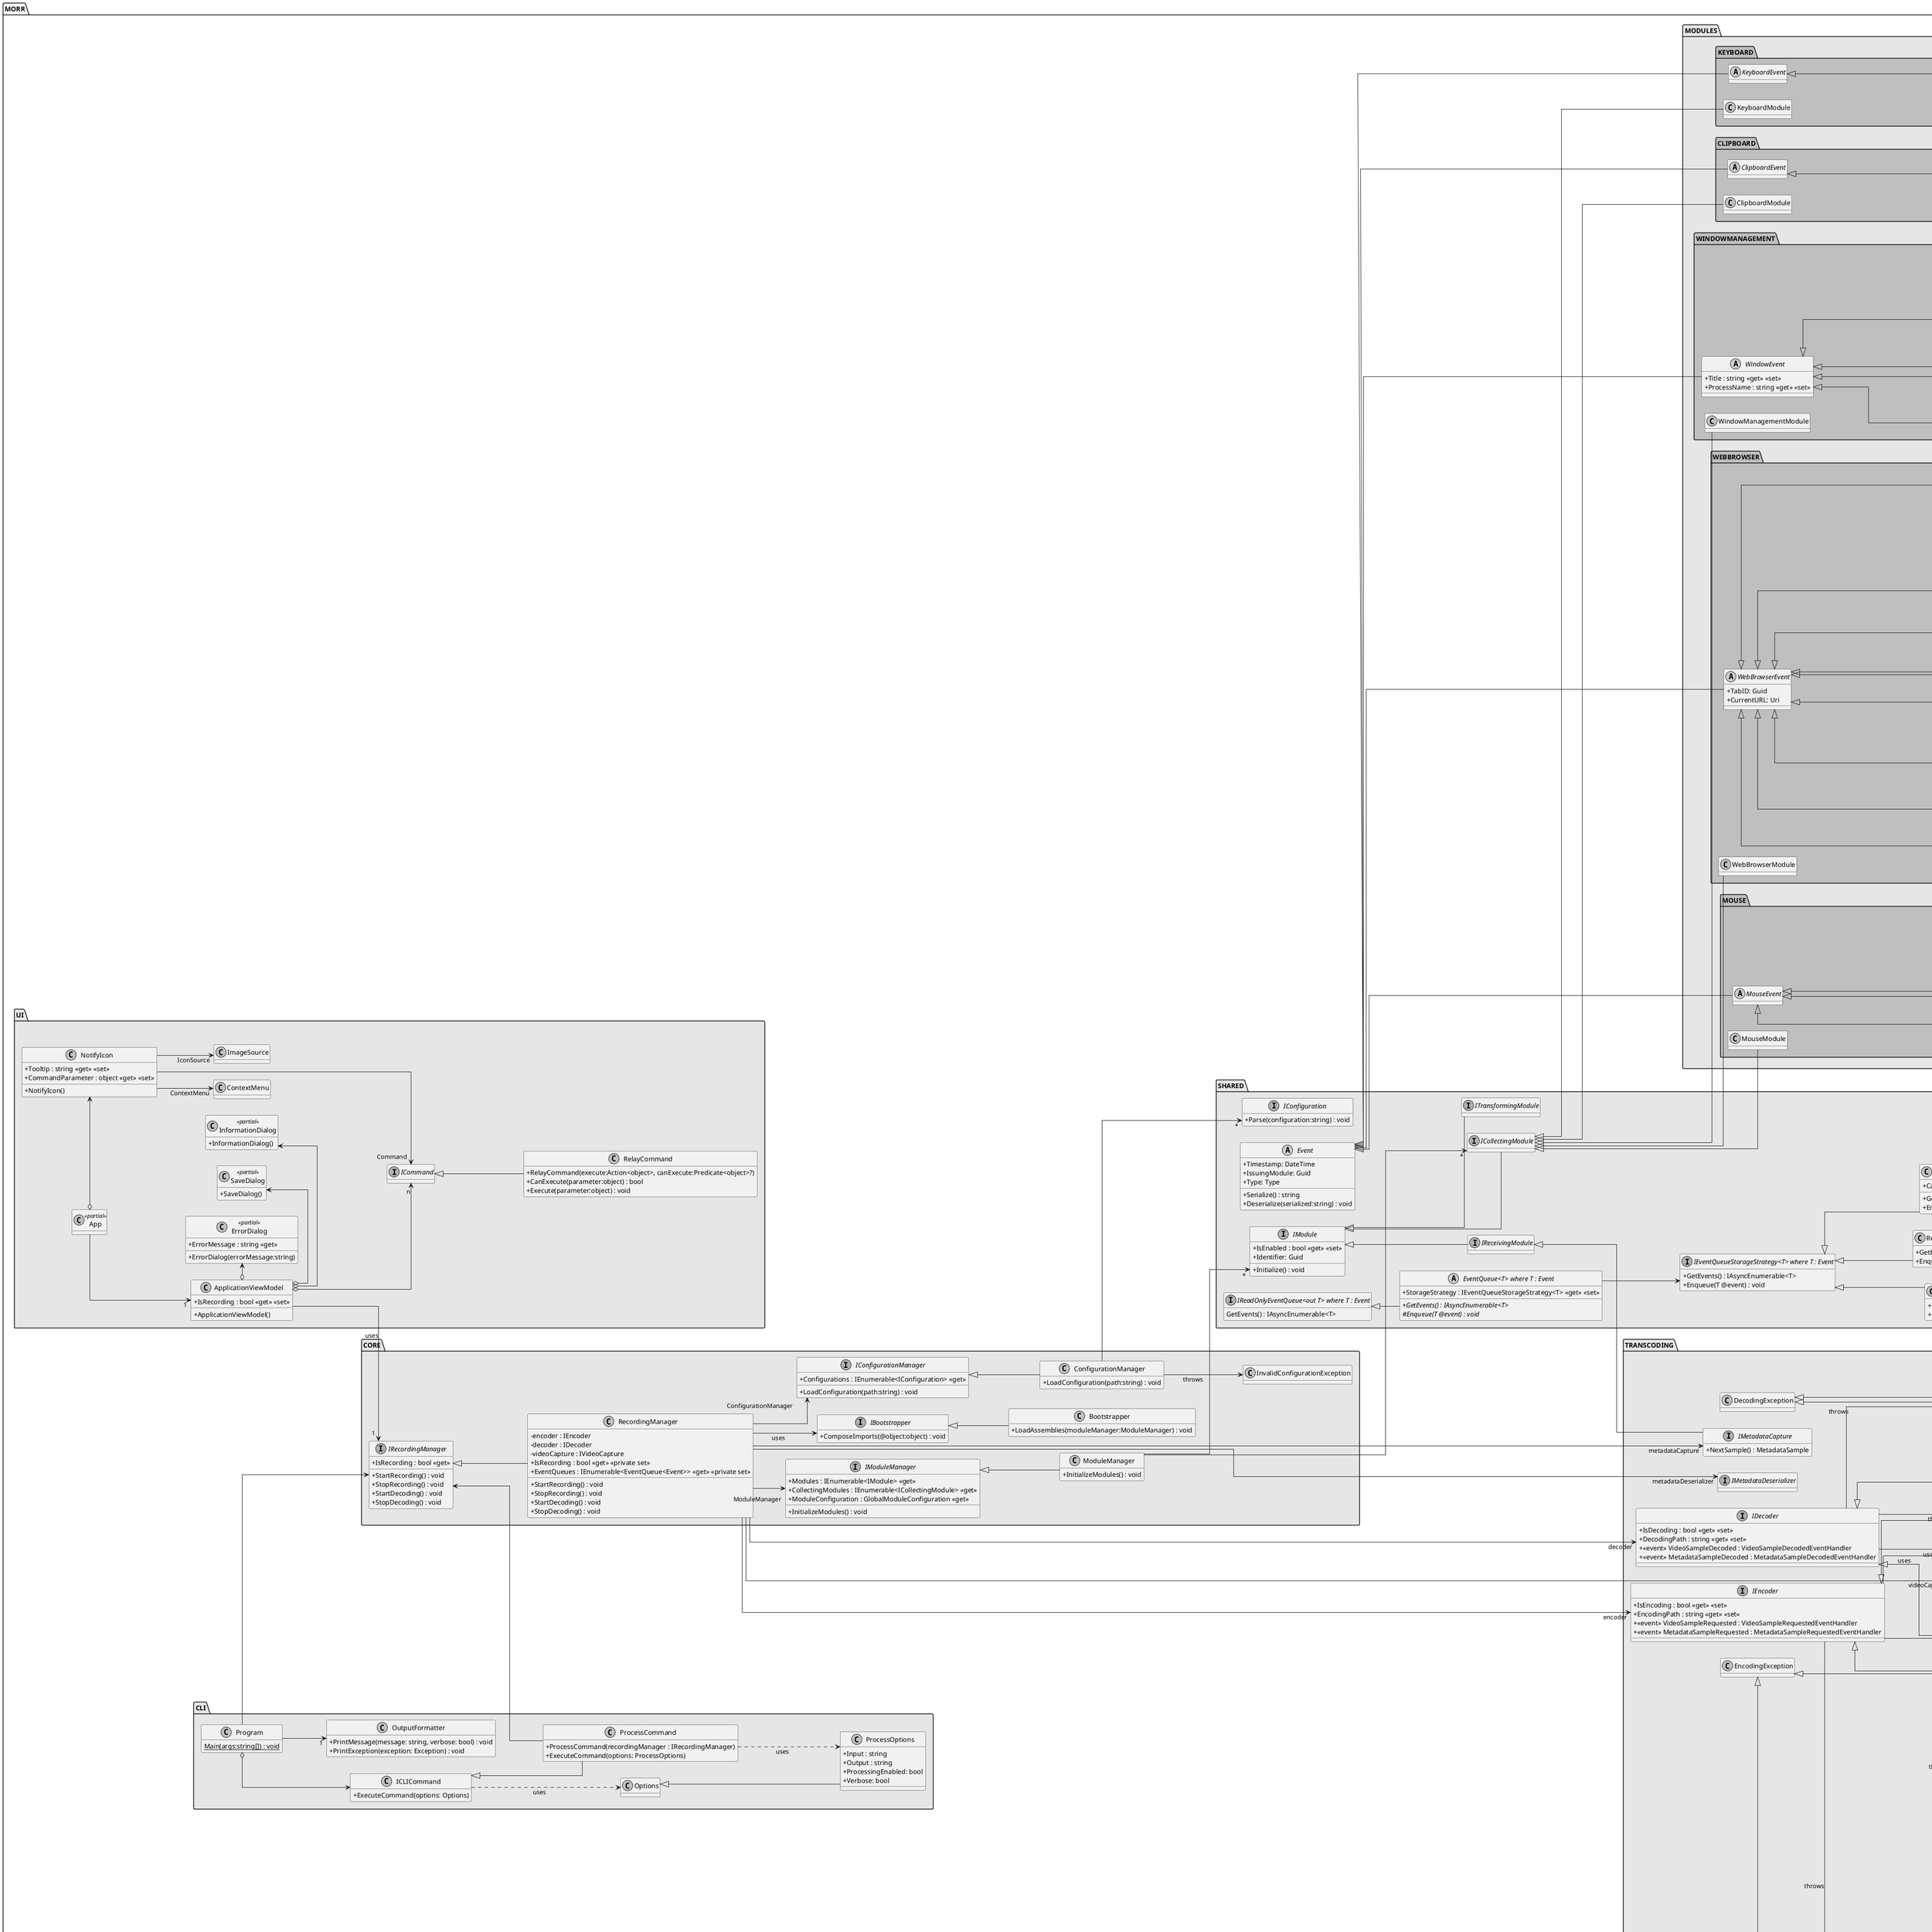 @startuml MORR
skinparam monochrome true
skinparam linetype ortho
skinparam classAttributeIconSize 0

left to right direction
hide empty fields

package "MORR" {
    !startsub TRANSCODING
    package "TRANSCODING" #E6E6E6 {
        package "MPEG" #BFBFBF {
            class MPEGDecoder {

            }

            class MPEGEncoder {

            }

            class DesktopCapture {
                + <<creates>> DesktopCapture(device: IDirect3DDevice, item: GraphicsCaptureItem, size: SizeInt32)
            }

            class CaptureHelper <<static>> {
                + <<static>> CanCreateItemWithoutPicker: bool
                + <<static>> CreateItemForMonitor(hmon: IntPtr) : GraphicsCaptureItem
            }

            class Direct3D11Helpers <<static>> {
                + <<static>> CreateDevice(useWARP: bool) : IDirect3DDevice
                ~ <<static>> CreateDirect3DSufaceFromSharpDXTexture(texture: Texture2D) : IDirect3DSurface
                ~ <<static>> CreateSharpDXDevice(device: IDirect3DDevice) : Device
                ~ <<static>> CreateSharpDXTexture2D(surface: IDirect3DSurface) : Texture2D
            }

            class MonitorInfo {
                + IsPrimary: bool
                + ScreenSize: Vector2
                + DeviceName: string
                + Hmon: IntPtr
                + MonitorArea: Rect
                + WorkArea: Rect
            }

            class MonitorInfoEx {
                + Size: int
                + Flags: uint
                + DeviceName: string
                + WorkArea: Rect
                + Monitor: Rect
            }

            class MonitorEnumerationHelper <<static>> {
                + <<static>> GetMonitors() : IEnumerable<MonitorInfo>
            }
        }

        package "CSV" #BFBFBF {
            class CSVDecoder {

            }

            class CSVEncoder {

            }
        } 

        class CaptureException {
        
        }

        class VideoCaptureException {

        }

        interface IMetadataCapture {
            + NextSample() : MetadataSample
        }

        interface IMetadataDeserializer {

        }
        
        interface IVideoCapture {
            + NextSample() : VideoSample
        }

        abstract class MetadataSample {

        }

        abstract class VideoSample {

        }

        class VideoDecodingException {

        }

        class MetadataDecodingException {

        }

        class VideoEncodingException {

        }

        class MetadataEncodingException {

        }

        class DecodingException {

        }

        class EncodingException {

        }

        interface IDecoder {
            + IsDecoding : bool <<get>> <<set>>
            + DecodingPath : string <<get>> <<set>>
            + <<event>> VideoSampleDecoded : VideoSampleDecodedEventHandler 
            + <<event>> MetadataSampleDecoded : MetadataSampleDecodedEventHandler 
        }
    
        interface IEncoder {
            + IsEncoding : bool <<get>> <<set>>
            + EncodingPath : string <<get>> <<set>>
            + <<event>> VideoSampleRequested : VideoSampleRequestedEventHandler 
            + <<event>> MetadataSampleRequested : MetadataSampleRequestedEventHandler 
        }

        class DecodingException {

        }

        class EncodingException {

        }
    }
    !endsub

    !startsub CORE
    package "CORE" #E6E6E6 {
        class RecordingManager {
            - encoder : IEncoder
            - decoder : IDecoder
            - videoCapture : IVideoCapture
            + IsRecording : bool <<get>> <<private set>>
            + EventQueues : IEnumerable<EventQueue<Event>> <<get>> <<private set>>
            + StartRecording() : void
            + StopRecording() : void
            + StartDecoding() : void
            + StopDecoding() : void
        }

        interface IRecordingManager {
            + IsRecording : bool <<get>>
            + StartRecording() : void
            + StopRecording() : void
            + StartDecoding() : void
            + StopDecoding() : void
        }

        class ModuleManager {
            + InitializeModules() : void
        }
        interface IModuleManager {
            + Modules : IEnumerable<IModule> <<get>>
            + CollectingModules : IEnumerable<ICollectingModule> <<get>>
            + ModuleConfiguration : GlobalModuleConfiguration <<get>>
            + InitializeModules() : void
        }

        class Bootstrapper {
            + LoadAssemblies(moduleManager:ModuleManager) : void
        }

        interface IBootstrapper {
            + ComposeImports(@object:object) : void
        }

        class ConfigurationManager {
            + LoadConfiguration(path:string) : void
        }
        interface IConfigurationManager {
            + LoadConfiguration(path:string) : void
            + Configurations : IEnumerable<IConfiguration> <<get>>
        }

        class InvalidConfigurationException {

        }
    }
    !endsub

    !startsub UI
    package "UI" #E6E6E6 {
        class ErrorDialog <<partial>> {
            + ErrorDialog(errorMessage:string)
            + ErrorMessage : string <<get>>
        }

        class InformationDialog <<partial>> {
            + InformationDialog()
        }

        class SaveDialog <<partial>> {
            + SaveDialog()
        }

        class ApplicationViewModel {
            + ApplicationViewModel()
            + IsRecording : bool <<get>> <<set>>
        }
        
        class NotifyIcon {
            + NotifyIcon()
            + Tooltip : string <<get>> <<set>>
            + CommandParameter : object <<get>> <<set>>
        }
        
        class RelayCommand {
            + RelayCommand(execute:Action<object>, canExecute:Predicate<object>?)
            + CanExecute(parameter:object) : bool
            + Execute(parameter:object) : void
        }

        interface ICommand {

        }

        class ContextMenu {

        }

        class ImageSource {

        }

        class App <<partial>> {

        }        
    }
    !endsub

    !startsub CLI
    package "CLI" #E6E6E6 {
        class Program {
            {static} Main(args:string[]) : void
        }
        
        class Options {

        }

        class ICLICommand {
            + ExecuteCommand(options: Options)
        }

        class ProcessOptions {
            + Input : string
            + Output : string
            + ProcessingEnabled: bool
            + Verbose: bool
        }
    
        class OutputFormatter {
            + PrintMessage(message: string, verbose: bool) : void
            + PrintException(exception: Exception) : void
        }
    
        class ProcessCommand {
            + ProcessCommand(recordingManager : IRecordingManager)
            + ExecuteCommand(options: ProcessOptions)
        }
    }
    !endsub

    package "MODULES" #E6E6E6 {
        !startsub MODULES_CLIPBOARD
        package "CLIPBOARD" #BFBFBF {
            class ClipboardModule {
            
            }

            abstract class ClipboardEvent {
            
            }

            class ClipBoardInteractEvent {
                + Text : string <<get>> <<set>>
            }

            enum InteractionType {
                CLEAR
                COPY
                CUT
                PASTE
            }
        }
        !endsub

        !startsub MODULES_KEYBOARD
        package "KEYBOARD" #BFBFBF {
            class KeyboardModule {
            
            }

            abstract class KeyboardEvent {
            }
            
            class KeyBoardInteractEvent {
                + PressedKey: Key
            }
        }
        !endsub

        !startsub MODULES_MOUSE
        package "MOUSE" #BFBFBF {
            class MouseModule {
        
            }

            
            abstract class MouseEvent {
            }

            class MouseMoveEvent {
                + Movement: Vector2
            }

            enum MouseButton {
                LEFT,
                CENTER,
                RIGHT
            }

            enum MouseButtonState {

            }
            
            class MouseClickEvent {
                + HWnd: IntPtr
            }
            
            class MouseScrollEvent {
                + HWnd: IntPtr
                + ScrollAmount : short <<get>> <<set>>
            }
        }
        !endsub

        !startsub MODULES_WEBBROWSER
        package "WEBBROWSER" #BFBFBF {
            class WebBrowserModule {
        
            }

            class ButtonClickEvent {
                + Button : string <<get>> <<set>>
                + URL: Uri
            }
            
            class CloseTabEvent {
            }
            
            class FileDownloadEvent {
                + MIMEType : string <<get>> <<set>>
                + FileURL: Uri
            }
            
            class HoverEvent {
                + HoveredElement : string <<get>> <<set>>
            }
            class NavigationEvent {
            }
            
            class OpenTabEvent {
            }
            
            class SwitchTabEvent {
                + NewTabID: Guid
            }
            
            class TextInputEvent {
                + InputtedText : string <<get>> <<set>>
                + Textbox : string <<get>> <<set>>
            }
            
            class TextSelectionEvent {
                + SelectedText : string <<get>> <<set>>
            }
            
            abstract class WebBrowserEvent {
                + TabID: Guid
                + CurrentURL: Uri
            }
        }
        !endsub

        !startsub MODULES_WINDOWMANAGEMENT
        package "WINDOWMANAGEMENT" #BFBFBF {
            class WindowManagementModule {
        
            }

            abstract class WindowEvent {
                + Title : string <<get>> <<set>>
                + ProcessName : string <<get>> <<set>>
            }
            
            class WindowFocusEvent {

            }

            class WindowMovementEvent {
                + OldLocation: Vector2
                + NewLocation: Vector2
            }

            class WindowResizingEvent {
                + OldSize: Size
                + NewSize: Size
            }

            class WindowStateChangedEvent {
                + State: WindowState
            }
        }
        !endsub
    }

    !startsub SHARED
    package "SHARED" #E6E6E6 {
        interface IConfiguration {
            + Parse(configuration:string) : void
        }

        abstract class Event {
            + Timestamp: DateTime
            + IssuingModule: Guid
            + Type: Type
            + Serialize() : string
            + Deserialize(serialized:string) : void
        }

        interface IModule {
            + IsEnabled : bool <<get>> <<set>>
            + Initialize() : void
            + Identifier: Guid
        }

        interface ICollectingModule {
        
        }

        interface IReceivingModule {
        
        }

        interface ITransformingModule {
        
        }

        abstract class "EventQueue<T> where T : Event" {
            + StorageStrategy : IEventQueueStorageStrategy<T> <<get>> <<set>>
            + {abstract} GetEvents() : IAsyncEnumerable<T>
            # {abstract} Enqueue(T @event) : void
        }

        interface "IReadOnlyEventQueue<out T> where T : Event" {
            GetEvents() : IAsyncEnumerable<T>
        }

        interface "IEventQueueStorageStrategy<T> where T : Event" {
            + GetEvents() : IAsyncEnumerable<T>
            + Enqueue(T @event) : void
        }
        class "KeepAllStorageStrategy<T> where T : Event" {
            + GetEvents() : IAsyncEnumerable<T>
            + Enqueue(T @event) : void
        }
        class "RefCountedListStorageStrategy<T> where T : Event" {
            + GetEvents() : IAsyncEnumerable<T>
            + Enqueue(T @event) : void
        }
        class "RingBufferStorageStrategy<T> where T : Event" {
            + Capacity : uint <<get>> <<set>>
            + GetEvents() : IAsyncEnumerable<T>
            + Enqueue(T @event) : void
        }
    }
    !endsub
    ' CLI
    IRecordingManager <-- ProcessCommand
    Program --> IRecordingManager
    !startsub CLI_INTERNAL
    Program --> "1" OutputFormatter
    Program o--> ICLICommand
    ICLICommand ..> Options : uses
    ICLICommand <|-- ProcessCommand
    Options <|-- ProcessOptions
    ProcessCommand ..> ProcessOptions: uses
    !endsub

    ' Exceptions
    !startsub EXCEPTIONS
    CaptureException <|-- VideoCaptureException

    DecodingException <|-- VideoDecodingException
    DecodingException <|-- MetadataDecodingException

    EncodingException <|-- VideoEncodingException
    EncodingException <|-- MetadataEncodingException

    IEncoder --> VideoEncodingException : throws
    IEncoder --> MetadataEncodingException : throws

    IDecoder --> VideoDecodingException : throws
    IDecoder --> MetadataDecodingException : throws
    !endsub

    ' EventQueue
    !startsub EVENTQUEUES
    "IReadOnlyEventQueue<out T> where T : Event" <|-- "EventQueue<T> where T : Event"
    "IEventQueueStorageStrategy<T> where T : Event" <|-- "KeepAllStorageStrategy<T> where T : Event"
    "IEventQueueStorageStrategy<T> where T : Event" <|-- "RefCountedListStorageStrategy<T> where T : Event"
    "IEventQueueStorageStrategy<T> where T : Event" <|-- "RingBufferStorageStrategy<T> where T : Event"
    "EventQueue<T> where T : Event" --> "IEventQueueStorageStrategy<T> where T : Event"
    !endsub

    !startsub SHARED_INTERNAL
    ' Modules
    IModule <|-- ICollectingModule
    IModule <|-- IReceivingModule
    IModule <|-- ITransformingModule
    !endsub


    ' CORE
    ConfigurationManager --> "*" IConfiguration
    ConfigurationManager --> InvalidConfigurationException : throws
    ModuleManager --> "*" IModule
    ModuleManager --> "*" ICollectingModule

    RecordingManager --> "encoder" IEncoder
    RecordingManager --> "decoder" IDecoder
    RecordingManager --> "videoCapture" IVideoCapture
    RecordingManager --> "metadataCapture" IMetadataCapture
    RecordingManager --> "metadataDeserializer" IMetadataDeserializer 
    !startsub CORE_INTERNAL
    RecordingManager --> "ConfigurationManager" IConfigurationManager
    RecordingManager --> "ModuleManager" IModuleManager
    RecordingManager --> IBootstrapper : uses
    IBootstrapper <|-- Bootstrapper
    IConfigurationManager <|-- ConfigurationManager
    IModuleManager <|-- ModuleManager
    IRecordingManager <|-- RecordingManager
    !endsub

    'Clipboard
    ICollectingModule <|-- ClipboardModule
    Event <|-- ClipboardEvent
    !startsub MODULES_CLIPBOARD_INTERNAL
    ClipboardEvent <|-- ClipBoardInteractEvent
    ClipBoardInteractEvent --> "Interaction" InteractionType
    ClipBoardInteractEvent +-- InteractionType
    !endsub

    ' Keyboard
    Event <|-- KeyboardEvent
    ICollectingModule <|-- KeyboardModule
    !startsub MODULES_KEYBOARD_INTERNAL
    KeyboardEvent <|-- KeyBoardInteractEvent
    !endsub

    ' Mouse
    Event <|-- MouseEvent
    ICollectingModule <|-- MouseModule
    !startsub MODULES_MOUSE_INTERNAL
    MouseEvent <|-- MouseClickEvent
    MouseEvent <|-- MouseScrollEvent
    MouseEvent <|-- MouseMoveEvent
    MouseClickEvent --> "Button" MouseButton
    MouseClickEvent --> "State" MouseButtonState
    !endsub

    ' WebBrowser
    Event <|-- WebBrowserEvent
    ICollectingModule <|-- WebBrowserModule
    !startsub MODULES_WEBBROWSER_INTERNAL
    WebBrowserEvent <|-- ButtonClickEvent
    WebBrowserEvent <|-- CloseTabEvent
    WebBrowserEvent <|-- FileDownloadEvent
    WebBrowserEvent <|-- HoverEvent
    WebBrowserEvent <|-- NavigationEvent
    WebBrowserEvent <|-- OpenTabEvent
    WebBrowserEvent <|-- SwitchTabEvent
    WebBrowserEvent <|-- TextInputEvent
    WebBrowserEvent <|-- TextSelectionEvent
    !endsub

    ' WindowManagement
    Event <|-- WindowEvent
    ICollectingModule <|-- WindowManagementModule
    !startsub MODULES_WINDOWMANAGEMENT_INTERNAL
    WindowEvent <|-- WindowFocusEvent
    WindowEvent <|-- WindowMovementEvent
    WindowEvent <|-- WindowResizingEvent
    WindowEvent <|-- WindowStateChangedEvent
    !endsub

    ' Transcoding
    IReceivingModule <|-- IMetadataCapture
    !startsub TRANSCODING_INTERNAL
    IDecoder --> MetadataSample : uses
    IEncoder --> MetadataSample : uses
    IVideoCapture --> VideoSample : <<creates>>
    IVideoCapture --> VideoCaptureException : throws >
    !endsub

    ' MPEG
    !startsub TRANSCODING_MPEG_INTERNAL
    IVideoCapture <|-- DesktopCapture
    DesktopCapture --> Direct3D11Helpers : uses
    DesktopCapture --> CaptureHelper : uses
    IEncoder <|-- MPEGEncoder
    IDecoder <|-- MPEGDecoder

    MPEGEncoder --> DesktopCapture : uses
    MPEGEncoder --> MonitorEnumerationHelper : uses
    MonitorEnumerationHelper --> MonitorInfo : uses
    MonitorEnumerationHelper --> MonitorInfoEx : uses
    !endsub
    ' CSV
    IEncoder <|-- CSVEncoder
    IDecoder <|-- CSVDecoder

    ' UI
    ApplicationViewModel --> "1" IRecordingManager : uses
    !startsub UI_INTERNAL
    ApplicationViewModel o--> "n" ICommand
    App --> "1" ApplicationViewModel
    ApplicationViewModel o-> SaveDialog
    ApplicationViewModel o-> ErrorDialog
    ApplicationViewModel o-> InformationDialog
    App o-> NotifyIcon
    NotifyIcon --> "IconSource" ImageSource
    NotifyIcon --> "Command" ICommand
    NotifyIcon --> "ContextMenu" ContextMenu
    ICommand <|-- RelayCommand
    !endsub
}
@enduml
